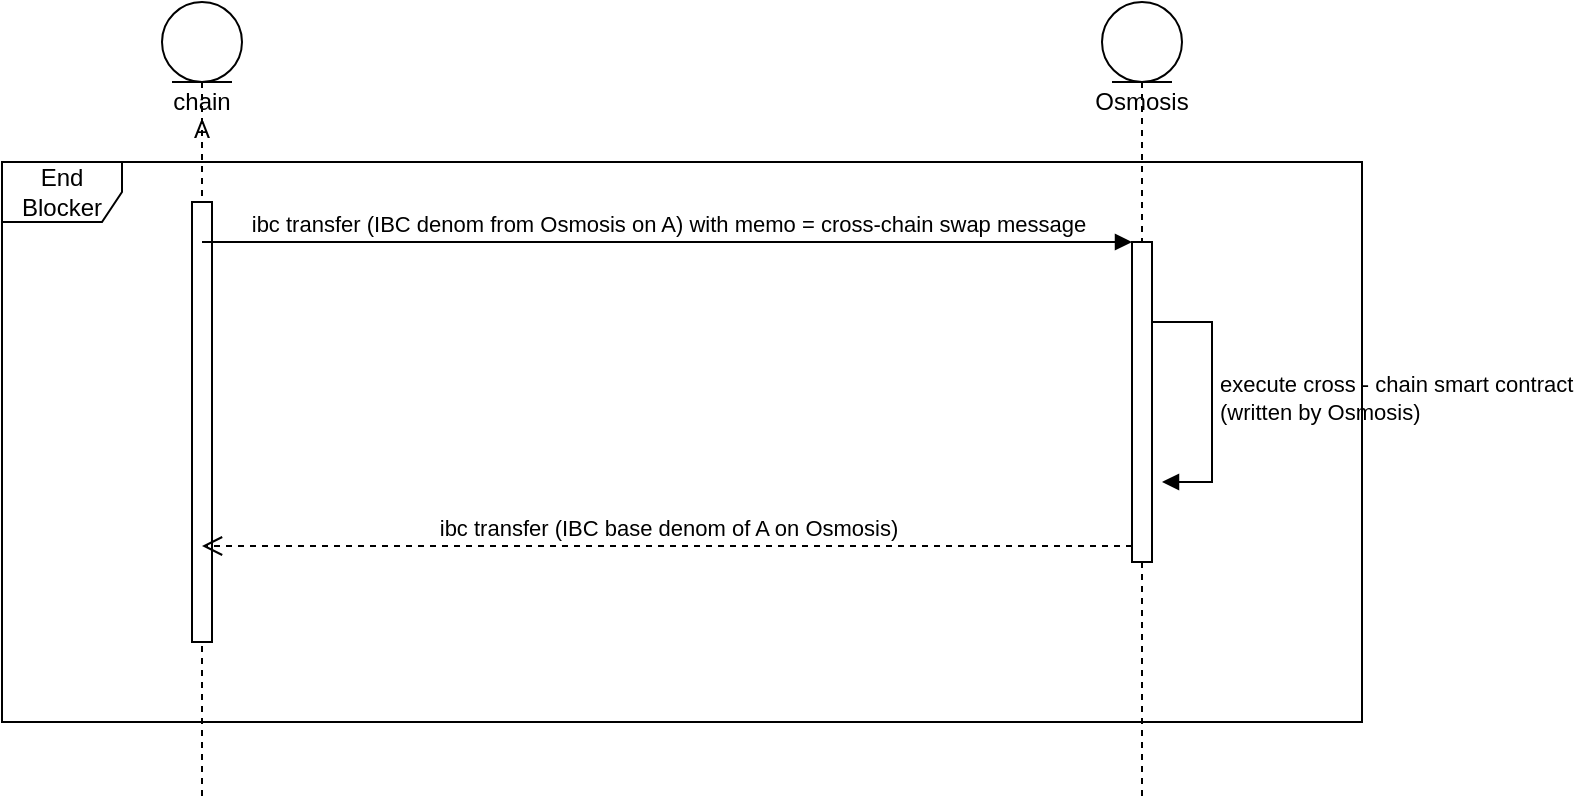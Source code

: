 <mxfile version="20.3.0" type="device"><diagram id="MjGmkpzlYg8_xGuVDyC4" name="Page-1"><mxGraphModel dx="934" dy="733" grid="1" gridSize="10" guides="1" tooltips="1" connect="1" arrows="1" fold="1" page="1" pageScale="1" pageWidth="850" pageHeight="1100" math="0" shadow="0"><root><mxCell id="0"/><mxCell id="1" parent="0"/><mxCell id="McGxGNMY2afhOCrmpQrL-1" value="chain A" style="shape=umlLifeline;participant=umlEntity;perimeter=lifelinePerimeter;whiteSpace=wrap;html=1;container=1;collapsible=0;recursiveResize=0;verticalAlign=top;spacingTop=36;outlineConnect=0;" vertex="1" parent="1"><mxGeometry x="120" y="280" width="40" height="400" as="geometry"/></mxCell><mxCell id="McGxGNMY2afhOCrmpQrL-6" value="" style="html=1;points=[];perimeter=orthogonalPerimeter;" vertex="1" parent="McGxGNMY2afhOCrmpQrL-1"><mxGeometry x="15" y="100" width="10" height="220" as="geometry"/></mxCell><mxCell id="McGxGNMY2afhOCrmpQrL-2" value="Osmosis" style="shape=umlLifeline;participant=umlEntity;perimeter=lifelinePerimeter;whiteSpace=wrap;html=1;container=1;collapsible=0;recursiveResize=0;verticalAlign=top;spacingTop=36;outlineConnect=0;" vertex="1" parent="1"><mxGeometry x="590" y="280" width="40" height="400" as="geometry"/></mxCell><mxCell id="McGxGNMY2afhOCrmpQrL-3" value="" style="html=1;points=[];perimeter=orthogonalPerimeter;" vertex="1" parent="McGxGNMY2afhOCrmpQrL-2"><mxGeometry x="15" y="120" width="10" height="160" as="geometry"/></mxCell><mxCell id="McGxGNMY2afhOCrmpQrL-4" value="ibc transfer (&lt;span style=&quot;text-align: left;&quot;&gt;IBC denom from Osmosis on A&lt;/span&gt;) with memo = cross-chain swap message" style="html=1;verticalAlign=bottom;endArrow=block;entryX=0;entryY=0;rounded=0;" edge="1" target="McGxGNMY2afhOCrmpQrL-3" parent="1" source="McGxGNMY2afhOCrmpQrL-1"><mxGeometry relative="1" as="geometry"><mxPoint x="585" y="400" as="sourcePoint"/></mxGeometry></mxCell><mxCell id="McGxGNMY2afhOCrmpQrL-5" value="ibc transfer (IBC base denom of A on Osmosis)" style="html=1;verticalAlign=bottom;endArrow=open;dashed=1;endSize=8;exitX=0;exitY=0.95;rounded=0;" edge="1" source="McGxGNMY2afhOCrmpQrL-3" parent="1" target="McGxGNMY2afhOCrmpQrL-1"><mxGeometry relative="1" as="geometry"><mxPoint x="585" y="476" as="targetPoint"/></mxGeometry></mxCell><mxCell id="McGxGNMY2afhOCrmpQrL-9" value="execute cross - chain smart contract&lt;br&gt;(written by Osmosis)" style="edgeStyle=orthogonalEdgeStyle;html=1;align=left;spacingLeft=2;endArrow=block;rounded=0;" edge="1" parent="1"><mxGeometry relative="1" as="geometry"><mxPoint x="615" y="440" as="sourcePoint"/><Array as="points"><mxPoint x="645" y="440"/><mxPoint x="645" y="520"/><mxPoint x="620" y="520"/></Array><mxPoint x="620" y="520" as="targetPoint"/></mxGeometry></mxCell><mxCell id="McGxGNMY2afhOCrmpQrL-10" value="End Blocker" style="shape=umlFrame;whiteSpace=wrap;html=1;" vertex="1" parent="1"><mxGeometry x="40" y="360" width="680" height="280" as="geometry"/></mxCell></root></mxGraphModel></diagram></mxfile>